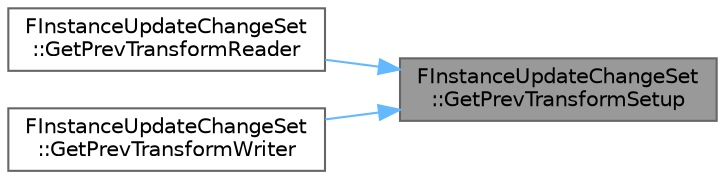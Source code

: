 digraph "FInstanceUpdateChangeSet::GetPrevTransformSetup"
{
 // INTERACTIVE_SVG=YES
 // LATEX_PDF_SIZE
  bgcolor="transparent";
  edge [fontname=Helvetica,fontsize=10,labelfontname=Helvetica,labelfontsize=10];
  node [fontname=Helvetica,fontsize=10,shape=box,height=0.2,width=0.4];
  rankdir="RL";
  Node1 [id="Node000001",label="FInstanceUpdateChangeSet\l::GetPrevTransformSetup",height=0.2,width=0.4,color="gray40", fillcolor="grey60", style="filled", fontcolor="black",tooltip=" "];
  Node1 -> Node2 [id="edge1_Node000001_Node000002",dir="back",color="steelblue1",style="solid",tooltip=" "];
  Node2 [id="Node000002",label="FInstanceUpdateChangeSet\l::GetPrevTransformReader",height=0.2,width=0.4,color="grey40", fillcolor="white", style="filled",URL="$d3/d96/classFInstanceUpdateChangeSet.html#a9695208b2803be332abac963df89d559",tooltip=" "];
  Node1 -> Node3 [id="edge2_Node000001_Node000003",dir="back",color="steelblue1",style="solid",tooltip=" "];
  Node3 [id="Node000003",label="FInstanceUpdateChangeSet\l::GetPrevTransformWriter",height=0.2,width=0.4,color="grey40", fillcolor="white", style="filled",URL="$d3/d96/classFInstanceUpdateChangeSet.html#a8a3d207338caff6528316fa4bbbfcd9d",tooltip=" "];
}
